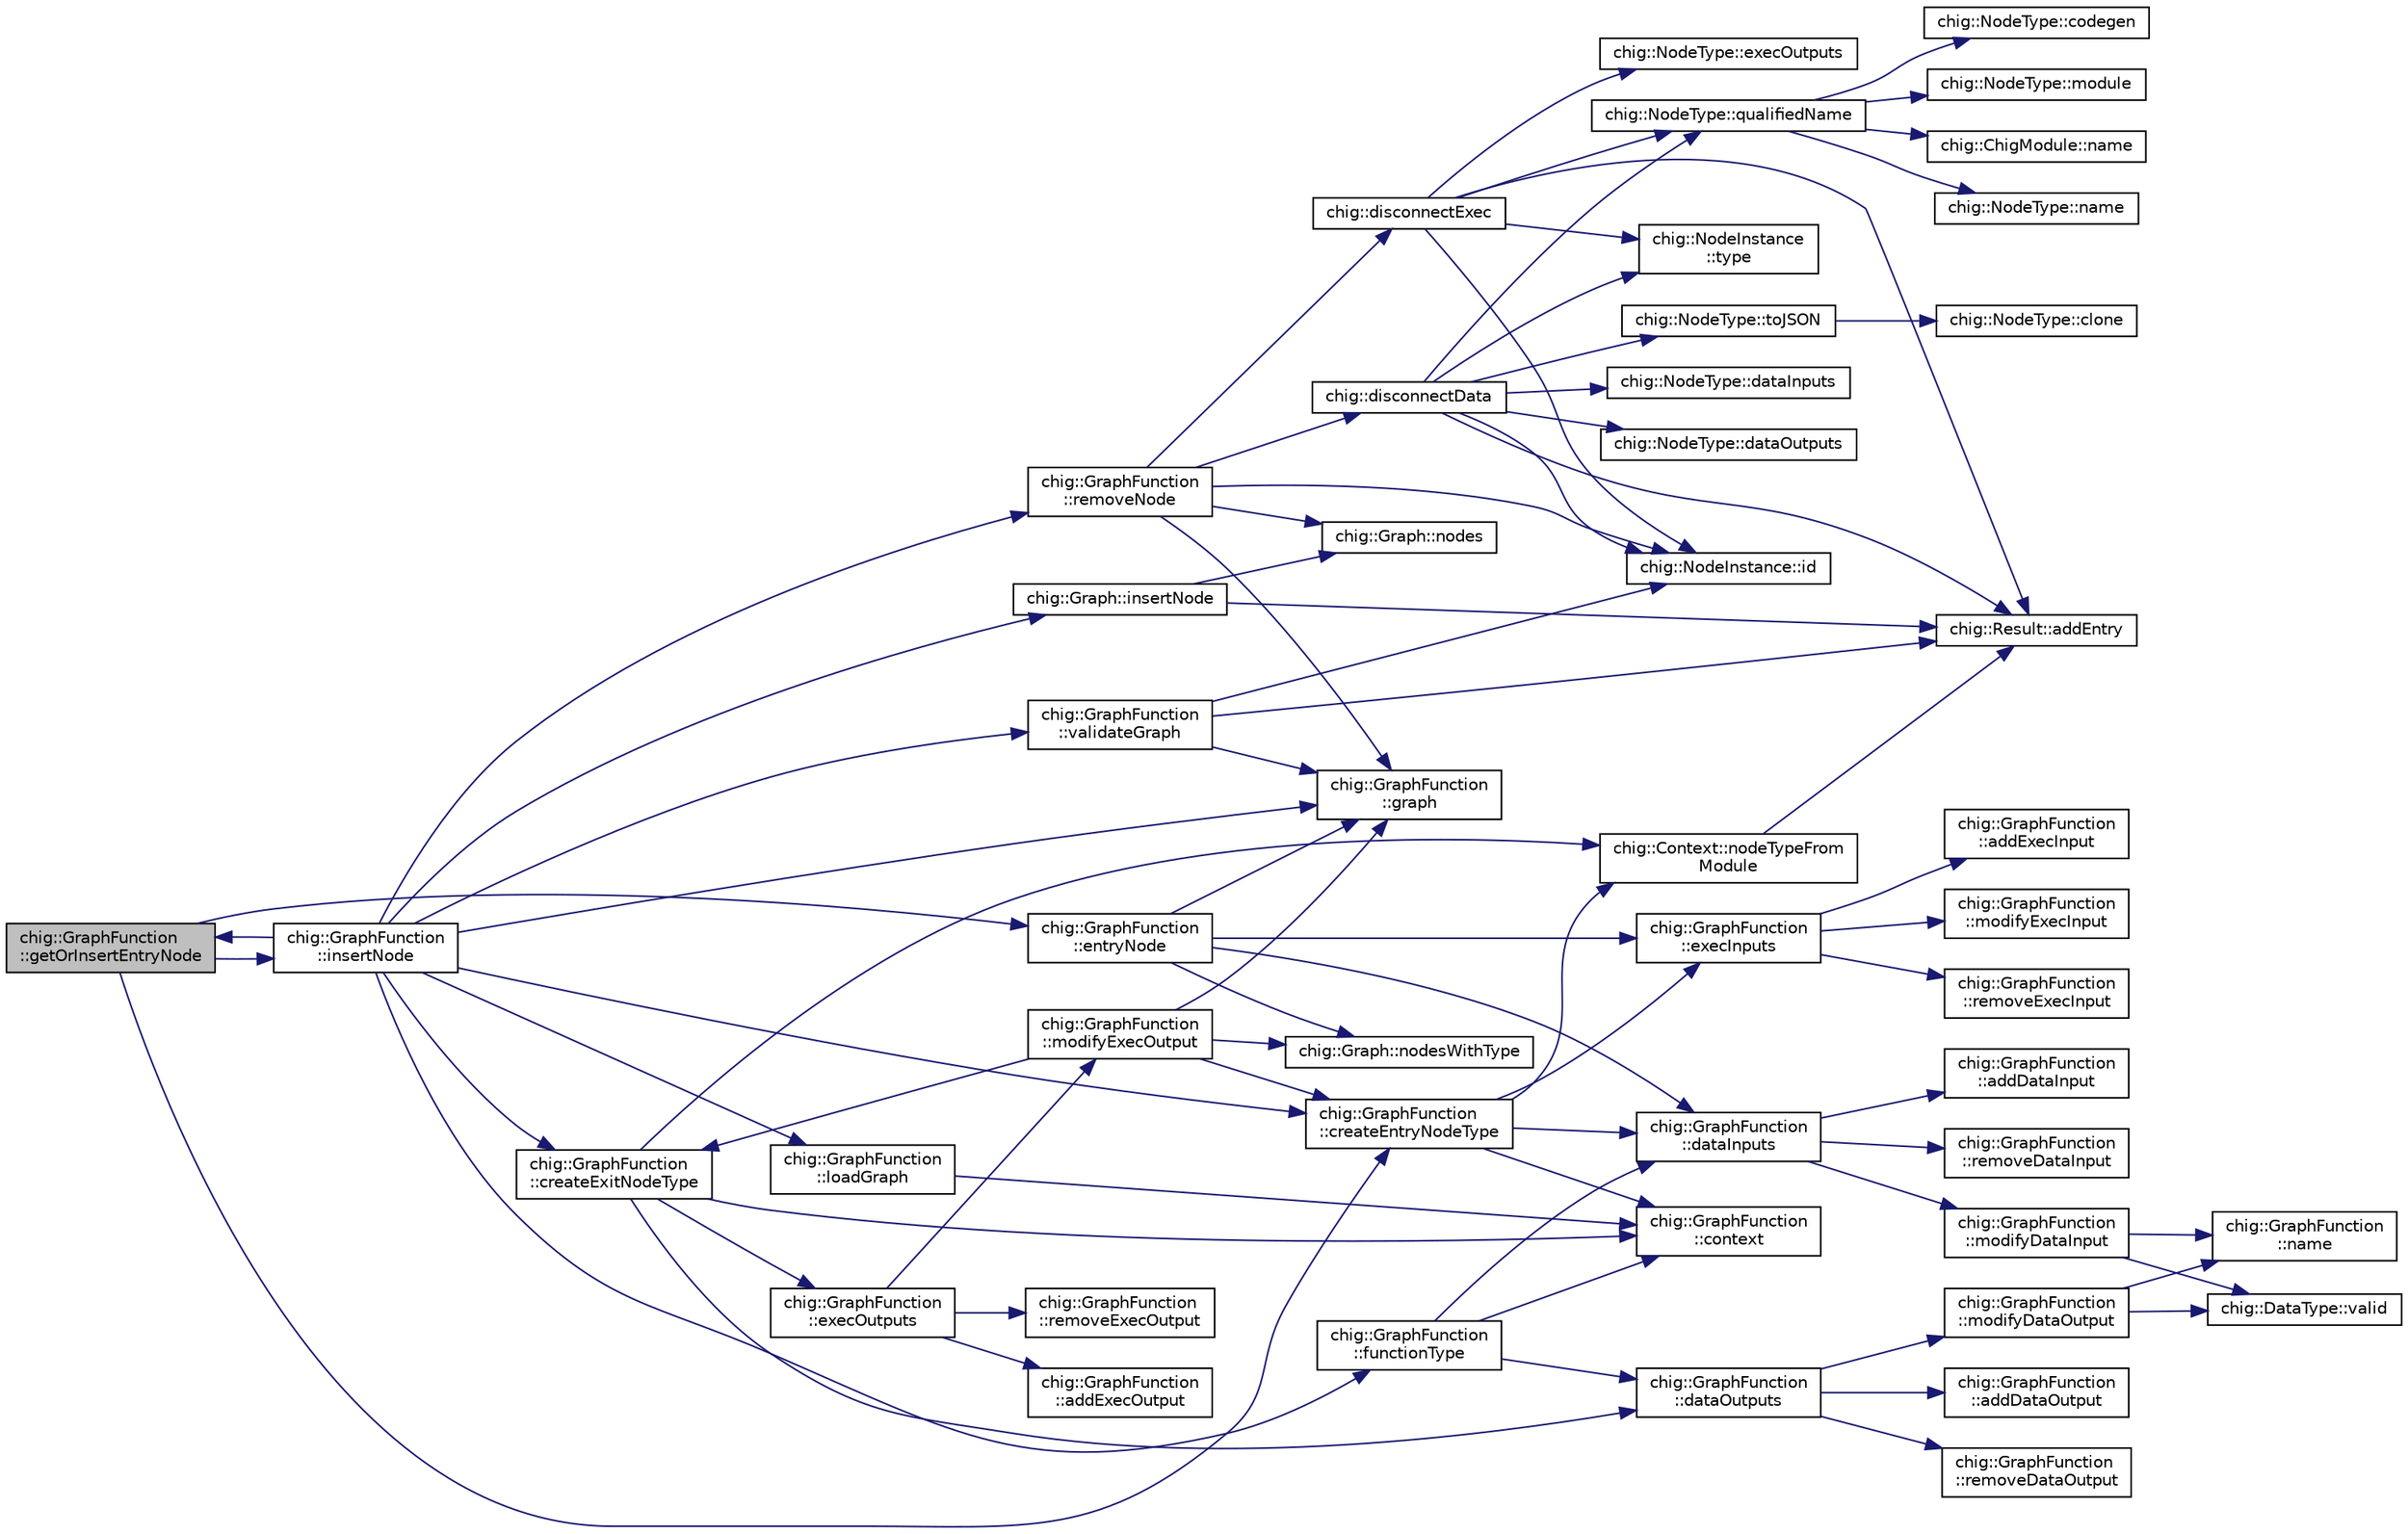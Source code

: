 digraph "chig::GraphFunction::getOrInsertEntryNode"
{
 // INTERACTIVE_SVG=YES
  edge [fontname="Helvetica",fontsize="10",labelfontname="Helvetica",labelfontsize="10"];
  node [fontname="Helvetica",fontsize="10",shape=record];
  rankdir="LR";
  Node268 [label="chig::GraphFunction\l::getOrInsertEntryNode",height=0.2,width=0.4,color="black", fillcolor="grey75", style="filled", fontcolor="black"];
  Node268 -> Node269 [color="midnightblue",fontsize="10",style="solid",fontname="Helvetica"];
  Node269 [label="chig::GraphFunction\l::createEntryNodeType",height=0.2,width=0.4,color="black", fillcolor="white", style="filled",URL="$structchig_1_1GraphFunction.html#abc41f524da8fd9b7308cb7abaa2b28c9"];
  Node269 -> Node270 [color="midnightblue",fontsize="10",style="solid",fontname="Helvetica"];
  Node270 [label="chig::GraphFunction\l::context",height=0.2,width=0.4,color="black", fillcolor="white", style="filled",URL="$structchig_1_1GraphFunction.html#a1e937f70e87b2d783211f31a6ddfb91c"];
  Node269 -> Node271 [color="midnightblue",fontsize="10",style="solid",fontname="Helvetica"];
  Node271 [label="chig::GraphFunction\l::dataInputs",height=0.2,width=0.4,color="black", fillcolor="white", style="filled",URL="$structchig_1_1GraphFunction.html#ad871a4642c83ead67062eb907b55443f"];
  Node271 -> Node272 [color="midnightblue",fontsize="10",style="solid",fontname="Helvetica"];
  Node272 [label="chig::GraphFunction\l::addDataInput",height=0.2,width=0.4,color="black", fillcolor="white", style="filled",URL="$structchig_1_1GraphFunction.html#a58da0f0d53f153a37bb4ba7bdc00df75"];
  Node271 -> Node273 [color="midnightblue",fontsize="10",style="solid",fontname="Helvetica"];
  Node273 [label="chig::GraphFunction\l::modifyDataInput",height=0.2,width=0.4,color="black", fillcolor="white", style="filled",URL="$structchig_1_1GraphFunction.html#a452c6ff0834f1acdb6740267ef468250"];
  Node273 -> Node274 [color="midnightblue",fontsize="10",style="solid",fontname="Helvetica"];
  Node274 [label="chig::DataType::valid",height=0.2,width=0.4,color="black", fillcolor="white", style="filled",URL="$structchig_1_1DataType.html#a307eaa94c9f2d408c7a204e364b02b22",tooltip="Check if the DataType is valid. "];
  Node273 -> Node275 [color="midnightblue",fontsize="10",style="solid",fontname="Helvetica"];
  Node275 [label="chig::GraphFunction\l::name",height=0.2,width=0.4,color="black", fillcolor="white", style="filled",URL="$structchig_1_1GraphFunction.html#a3291c0b882b4f73e5d60af4ca75b1a37"];
  Node271 -> Node276 [color="midnightblue",fontsize="10",style="solid",fontname="Helvetica"];
  Node276 [label="chig::GraphFunction\l::removeDataInput",height=0.2,width=0.4,color="black", fillcolor="white", style="filled",URL="$structchig_1_1GraphFunction.html#a9698f54861e9997f2690e10e0e8316c8"];
  Node269 -> Node277 [color="midnightblue",fontsize="10",style="solid",fontname="Helvetica"];
  Node277 [label="chig::GraphFunction\l::execInputs",height=0.2,width=0.4,color="black", fillcolor="white", style="filled",URL="$structchig_1_1GraphFunction.html#a217197f9e54f57cd7a8751a335f4710b"];
  Node277 -> Node278 [color="midnightblue",fontsize="10",style="solid",fontname="Helvetica"];
  Node278 [label="chig::GraphFunction\l::addExecInput",height=0.2,width=0.4,color="black", fillcolor="white", style="filled",URL="$structchig_1_1GraphFunction.html#a61a90781bcdc650d6b2446dd16d8a079"];
  Node277 -> Node279 [color="midnightblue",fontsize="10",style="solid",fontname="Helvetica"];
  Node279 [label="chig::GraphFunction\l::modifyExecInput",height=0.2,width=0.4,color="black", fillcolor="white", style="filled",URL="$structchig_1_1GraphFunction.html#a66359dd63933d9c37b00d3894c979b11"];
  Node277 -> Node280 [color="midnightblue",fontsize="10",style="solid",fontname="Helvetica"];
  Node280 [label="chig::GraphFunction\l::removeExecInput",height=0.2,width=0.4,color="black", fillcolor="white", style="filled",URL="$structchig_1_1GraphFunction.html#a390ce7b4174a06ecd00ae7c72af9e157"];
  Node269 -> Node281 [color="midnightblue",fontsize="10",style="solid",fontname="Helvetica"];
  Node281 [label="chig::Context::nodeTypeFrom\lModule",height=0.2,width=0.4,color="black", fillcolor="white", style="filled",URL="$structchig_1_1Context.html#ab1cfbdb1646a75316dfa60f117576f37"];
  Node281 -> Node282 [color="midnightblue",fontsize="10",style="solid",fontname="Helvetica"];
  Node282 [label="chig::Result::addEntry",height=0.2,width=0.4,color="black", fillcolor="white", style="filled",URL="$structchig_1_1Result.html#aabb30a56760c3a817518912d9eabb491"];
  Node268 -> Node283 [color="midnightblue",fontsize="10",style="solid",fontname="Helvetica"];
  Node283 [label="chig::GraphFunction\l::entryNode",height=0.2,width=0.4,color="black", fillcolor="white", style="filled",URL="$structchig_1_1GraphFunction.html#aa47e30665a08b671950c4e8411c7a4ba"];
  Node283 -> Node271 [color="midnightblue",fontsize="10",style="solid",fontname="Helvetica"];
  Node283 -> Node277 [color="midnightblue",fontsize="10",style="solid",fontname="Helvetica"];
  Node283 -> Node284 [color="midnightblue",fontsize="10",style="solid",fontname="Helvetica"];
  Node284 [label="chig::GraphFunction\l::graph",height=0.2,width=0.4,color="black", fillcolor="white", style="filled",URL="$structchig_1_1GraphFunction.html#a5a5eed54a181b865e7bd842a40f5e1f1"];
  Node283 -> Node285 [color="midnightblue",fontsize="10",style="solid",fontname="Helvetica"];
  Node285 [label="chig::Graph::nodesWithType",height=0.2,width=0.4,color="black", fillcolor="white", style="filled",URL="$structchig_1_1Graph.html#a41afa4af0758e9665d4acba867175369"];
  Node268 -> Node286 [color="midnightblue",fontsize="10",style="solid",fontname="Helvetica"];
  Node286 [label="chig::GraphFunction\l::insertNode",height=0.2,width=0.4,color="black", fillcolor="white", style="filled",URL="$structchig_1_1GraphFunction.html#a70b74dd7330f7afb2b3ab38feebd57c5"];
  Node286 -> Node284 [color="midnightblue",fontsize="10",style="solid",fontname="Helvetica"];
  Node286 -> Node287 [color="midnightblue",fontsize="10",style="solid",fontname="Helvetica"];
  Node287 [label="chig::Graph::insertNode",height=0.2,width=0.4,color="black", fillcolor="white", style="filled",URL="$structchig_1_1Graph.html#a7eb51ddbacd72562d2af895bdf8f8849"];
  Node287 -> Node282 [color="midnightblue",fontsize="10",style="solid",fontname="Helvetica"];
  Node287 -> Node288 [color="midnightblue",fontsize="10",style="solid",fontname="Helvetica"];
  Node288 [label="chig::Graph::nodes",height=0.2,width=0.4,color="black", fillcolor="white", style="filled",URL="$structchig_1_1Graph.html#af08f25e29e253475b266f6851609c899"];
  Node286 -> Node289 [color="midnightblue",fontsize="10",style="solid",fontname="Helvetica"];
  Node289 [label="chig::GraphFunction\l::removeNode",height=0.2,width=0.4,color="black", fillcolor="white", style="filled",URL="$structchig_1_1GraphFunction.html#a398599d8fe1982a3c76462b1b2375a6e"];
  Node289 -> Node290 [color="midnightblue",fontsize="10",style="solid",fontname="Helvetica"];
  Node290 [label="chig::disconnectExec",height=0.2,width=0.4,color="black", fillcolor="white", style="filled",URL="$namespacechig.html#a215d31f09c52ea11a74173e7ac1392bb"];
  Node290 -> Node282 [color="midnightblue",fontsize="10",style="solid",fontname="Helvetica"];
  Node290 -> Node291 [color="midnightblue",fontsize="10",style="solid",fontname="Helvetica"];
  Node291 [label="chig::NodeType::execOutputs",height=0.2,width=0.4,color="black", fillcolor="white", style="filled",URL="$structchig_1_1NodeType.html#afc4ee5b526c87f79a4b4e2a902e209a8"];
  Node290 -> Node292 [color="midnightblue",fontsize="10",style="solid",fontname="Helvetica"];
  Node292 [label="chig::NodeInstance::id",height=0.2,width=0.4,color="black", fillcolor="white", style="filled",URL="$structchig_1_1NodeInstance.html#a1468afe4799106831566bd283332a516"];
  Node290 -> Node293 [color="midnightblue",fontsize="10",style="solid",fontname="Helvetica"];
  Node293 [label="chig::NodeType::qualifiedName",height=0.2,width=0.4,color="black", fillcolor="white", style="filled",URL="$structchig_1_1NodeType.html#aec01c9c30813ec9f0e15dda0f7ae34f3"];
  Node293 -> Node294 [color="midnightblue",fontsize="10",style="solid",fontname="Helvetica"];
  Node294 [label="chig::NodeType::module",height=0.2,width=0.4,color="black", fillcolor="white", style="filled",URL="$structchig_1_1NodeType.html#ad18d6f37b20e92bcd580bcf7c7504e64"];
  Node293 -> Node295 [color="midnightblue",fontsize="10",style="solid",fontname="Helvetica"];
  Node295 [label="chig::ChigModule::name",height=0.2,width=0.4,color="black", fillcolor="white", style="filled",URL="$structchig_1_1ChigModule.html#a1fe8df6ff170ecd33057387571bb5cd2"];
  Node293 -> Node296 [color="midnightblue",fontsize="10",style="solid",fontname="Helvetica"];
  Node296 [label="chig::NodeType::name",height=0.2,width=0.4,color="black", fillcolor="white", style="filled",URL="$structchig_1_1NodeType.html#aeba0c62eaae2a477171d83a65c877f53"];
  Node293 -> Node297 [color="midnightblue",fontsize="10",style="solid",fontname="Helvetica"];
  Node297 [label="chig::NodeType::codegen",height=0.2,width=0.4,color="black", fillcolor="white", style="filled",URL="$structchig_1_1NodeType.html#ad61ce1a20fa6b174027cbbdd43782d9c"];
  Node290 -> Node298 [color="midnightblue",fontsize="10",style="solid",fontname="Helvetica"];
  Node298 [label="chig::NodeInstance\l::type",height=0.2,width=0.4,color="black", fillcolor="white", style="filled",URL="$structchig_1_1NodeInstance.html#a5c9d6934e14f56ff4317ff08e170e83a"];
  Node289 -> Node299 [color="midnightblue",fontsize="10",style="solid",fontname="Helvetica"];
  Node299 [label="chig::disconnectData",height=0.2,width=0.4,color="black", fillcolor="white", style="filled",URL="$namespacechig.html#a5977e55ae63e7f16a0ac342e2311e1b6"];
  Node299 -> Node282 [color="midnightblue",fontsize="10",style="solid",fontname="Helvetica"];
  Node299 -> Node300 [color="midnightblue",fontsize="10",style="solid",fontname="Helvetica"];
  Node300 [label="chig::NodeType::dataInputs",height=0.2,width=0.4,color="black", fillcolor="white", style="filled",URL="$structchig_1_1NodeType.html#a3dfb8b1b093b9de0ee59e8eee7ab84e1"];
  Node299 -> Node301 [color="midnightblue",fontsize="10",style="solid",fontname="Helvetica"];
  Node301 [label="chig::NodeType::dataOutputs",height=0.2,width=0.4,color="black", fillcolor="white", style="filled",URL="$structchig_1_1NodeType.html#a7eb591e0e93940aeef541d9d37679b61"];
  Node299 -> Node292 [color="midnightblue",fontsize="10",style="solid",fontname="Helvetica"];
  Node299 -> Node293 [color="midnightblue",fontsize="10",style="solid",fontname="Helvetica"];
  Node299 -> Node302 [color="midnightblue",fontsize="10",style="solid",fontname="Helvetica"];
  Node302 [label="chig::NodeType::toJSON",height=0.2,width=0.4,color="black", fillcolor="white", style="filled",URL="$structchig_1_1NodeType.html#ae32c95d458c85ea3633a3e5cb9fd321c"];
  Node302 -> Node303 [color="midnightblue",fontsize="10",style="solid",fontname="Helvetica"];
  Node303 [label="chig::NodeType::clone",height=0.2,width=0.4,color="black", fillcolor="white", style="filled",URL="$structchig_1_1NodeType.html#a4225c75840cda9382e6f5ff169d59513"];
  Node299 -> Node298 [color="midnightblue",fontsize="10",style="solid",fontname="Helvetica"];
  Node289 -> Node284 [color="midnightblue",fontsize="10",style="solid",fontname="Helvetica"];
  Node289 -> Node288 [color="midnightblue",fontsize="10",style="solid",fontname="Helvetica"];
  Node289 -> Node292 [color="midnightblue",fontsize="10",style="solid",fontname="Helvetica"];
  Node286 -> Node268 [color="midnightblue",fontsize="10",style="solid",fontname="Helvetica"];
  Node286 -> Node269 [color="midnightblue",fontsize="10",style="solid",fontname="Helvetica"];
  Node286 -> Node304 [color="midnightblue",fontsize="10",style="solid",fontname="Helvetica"];
  Node304 [label="chig::GraphFunction\l::createExitNodeType",height=0.2,width=0.4,color="black", fillcolor="white", style="filled",URL="$structchig_1_1GraphFunction.html#ac7c52122fef0c74d9d0ee04af9a741c4"];
  Node304 -> Node270 [color="midnightblue",fontsize="10",style="solid",fontname="Helvetica"];
  Node304 -> Node305 [color="midnightblue",fontsize="10",style="solid",fontname="Helvetica"];
  Node305 [label="chig::GraphFunction\l::dataOutputs",height=0.2,width=0.4,color="black", fillcolor="white", style="filled",URL="$structchig_1_1GraphFunction.html#ae734c04f29489efeb96227a20e2ada22"];
  Node305 -> Node306 [color="midnightblue",fontsize="10",style="solid",fontname="Helvetica"];
  Node306 [label="chig::GraphFunction\l::addDataOutput",height=0.2,width=0.4,color="black", fillcolor="white", style="filled",URL="$structchig_1_1GraphFunction.html#af76e111d051ead319035f83785b932e2"];
  Node305 -> Node307 [color="midnightblue",fontsize="10",style="solid",fontname="Helvetica"];
  Node307 [label="chig::GraphFunction\l::modifyDataOutput",height=0.2,width=0.4,color="black", fillcolor="white", style="filled",URL="$structchig_1_1GraphFunction.html#a3765dc838314ff13457ac933b043f711"];
  Node307 -> Node274 [color="midnightblue",fontsize="10",style="solid",fontname="Helvetica"];
  Node307 -> Node275 [color="midnightblue",fontsize="10",style="solid",fontname="Helvetica"];
  Node305 -> Node308 [color="midnightblue",fontsize="10",style="solid",fontname="Helvetica"];
  Node308 [label="chig::GraphFunction\l::removeDataOutput",height=0.2,width=0.4,color="black", fillcolor="white", style="filled",URL="$structchig_1_1GraphFunction.html#ae6fc3833c6e0631177efb4e35e7f59e4"];
  Node304 -> Node309 [color="midnightblue",fontsize="10",style="solid",fontname="Helvetica"];
  Node309 [label="chig::GraphFunction\l::execOutputs",height=0.2,width=0.4,color="black", fillcolor="white", style="filled",URL="$structchig_1_1GraphFunction.html#ae155f716b072ef5f8e3ba064ae7ef8c0"];
  Node309 -> Node310 [color="midnightblue",fontsize="10",style="solid",fontname="Helvetica"];
  Node310 [label="chig::GraphFunction\l::addExecOutput",height=0.2,width=0.4,color="black", fillcolor="white", style="filled",URL="$structchig_1_1GraphFunction.html#abbe7b69cdd8a02210fd2d5a580f1f80a"];
  Node309 -> Node311 [color="midnightblue",fontsize="10",style="solid",fontname="Helvetica"];
  Node311 [label="chig::GraphFunction\l::modifyExecOutput",height=0.2,width=0.4,color="black", fillcolor="white", style="filled",URL="$structchig_1_1GraphFunction.html#ae355b017f2859dabff4fa17791317d77"];
  Node311 -> Node284 [color="midnightblue",fontsize="10",style="solid",fontname="Helvetica"];
  Node311 -> Node285 [color="midnightblue",fontsize="10",style="solid",fontname="Helvetica"];
  Node311 -> Node269 [color="midnightblue",fontsize="10",style="solid",fontname="Helvetica"];
  Node311 -> Node304 [color="midnightblue",fontsize="10",style="solid",fontname="Helvetica"];
  Node309 -> Node312 [color="midnightblue",fontsize="10",style="solid",fontname="Helvetica"];
  Node312 [label="chig::GraphFunction\l::removeExecOutput",height=0.2,width=0.4,color="black", fillcolor="white", style="filled",URL="$structchig_1_1GraphFunction.html#a90a589106d823501ecb6450636a19e64"];
  Node304 -> Node281 [color="midnightblue",fontsize="10",style="solid",fontname="Helvetica"];
  Node286 -> Node313 [color="midnightblue",fontsize="10",style="solid",fontname="Helvetica"];
  Node313 [label="chig::GraphFunction\l::functionType",height=0.2,width=0.4,color="black", fillcolor="white", style="filled",URL="$structchig_1_1GraphFunction.html#a6aae3374651aca2f0973c81ecae2d848"];
  Node313 -> Node270 [color="midnightblue",fontsize="10",style="solid",fontname="Helvetica"];
  Node313 -> Node271 [color="midnightblue",fontsize="10",style="solid",fontname="Helvetica"];
  Node313 -> Node305 [color="midnightblue",fontsize="10",style="solid",fontname="Helvetica"];
  Node286 -> Node314 [color="midnightblue",fontsize="10",style="solid",fontname="Helvetica"];
  Node314 [label="chig::GraphFunction\l::loadGraph",height=0.2,width=0.4,color="black", fillcolor="white", style="filled",URL="$structchig_1_1GraphFunction.html#a9d343eff733249e7c3c6115ba4ebe9a4"];
  Node314 -> Node270 [color="midnightblue",fontsize="10",style="solid",fontname="Helvetica"];
  Node286 -> Node315 [color="midnightblue",fontsize="10",style="solid",fontname="Helvetica"];
  Node315 [label="chig::GraphFunction\l::validateGraph",height=0.2,width=0.4,color="black", fillcolor="white", style="filled",URL="$structchig_1_1GraphFunction.html#ab1f0121edf211dbd98bb49a2d4fe5260"];
  Node315 -> Node284 [color="midnightblue",fontsize="10",style="solid",fontname="Helvetica"];
  Node315 -> Node282 [color="midnightblue",fontsize="10",style="solid",fontname="Helvetica"];
  Node315 -> Node292 [color="midnightblue",fontsize="10",style="solid",fontname="Helvetica"];
}
